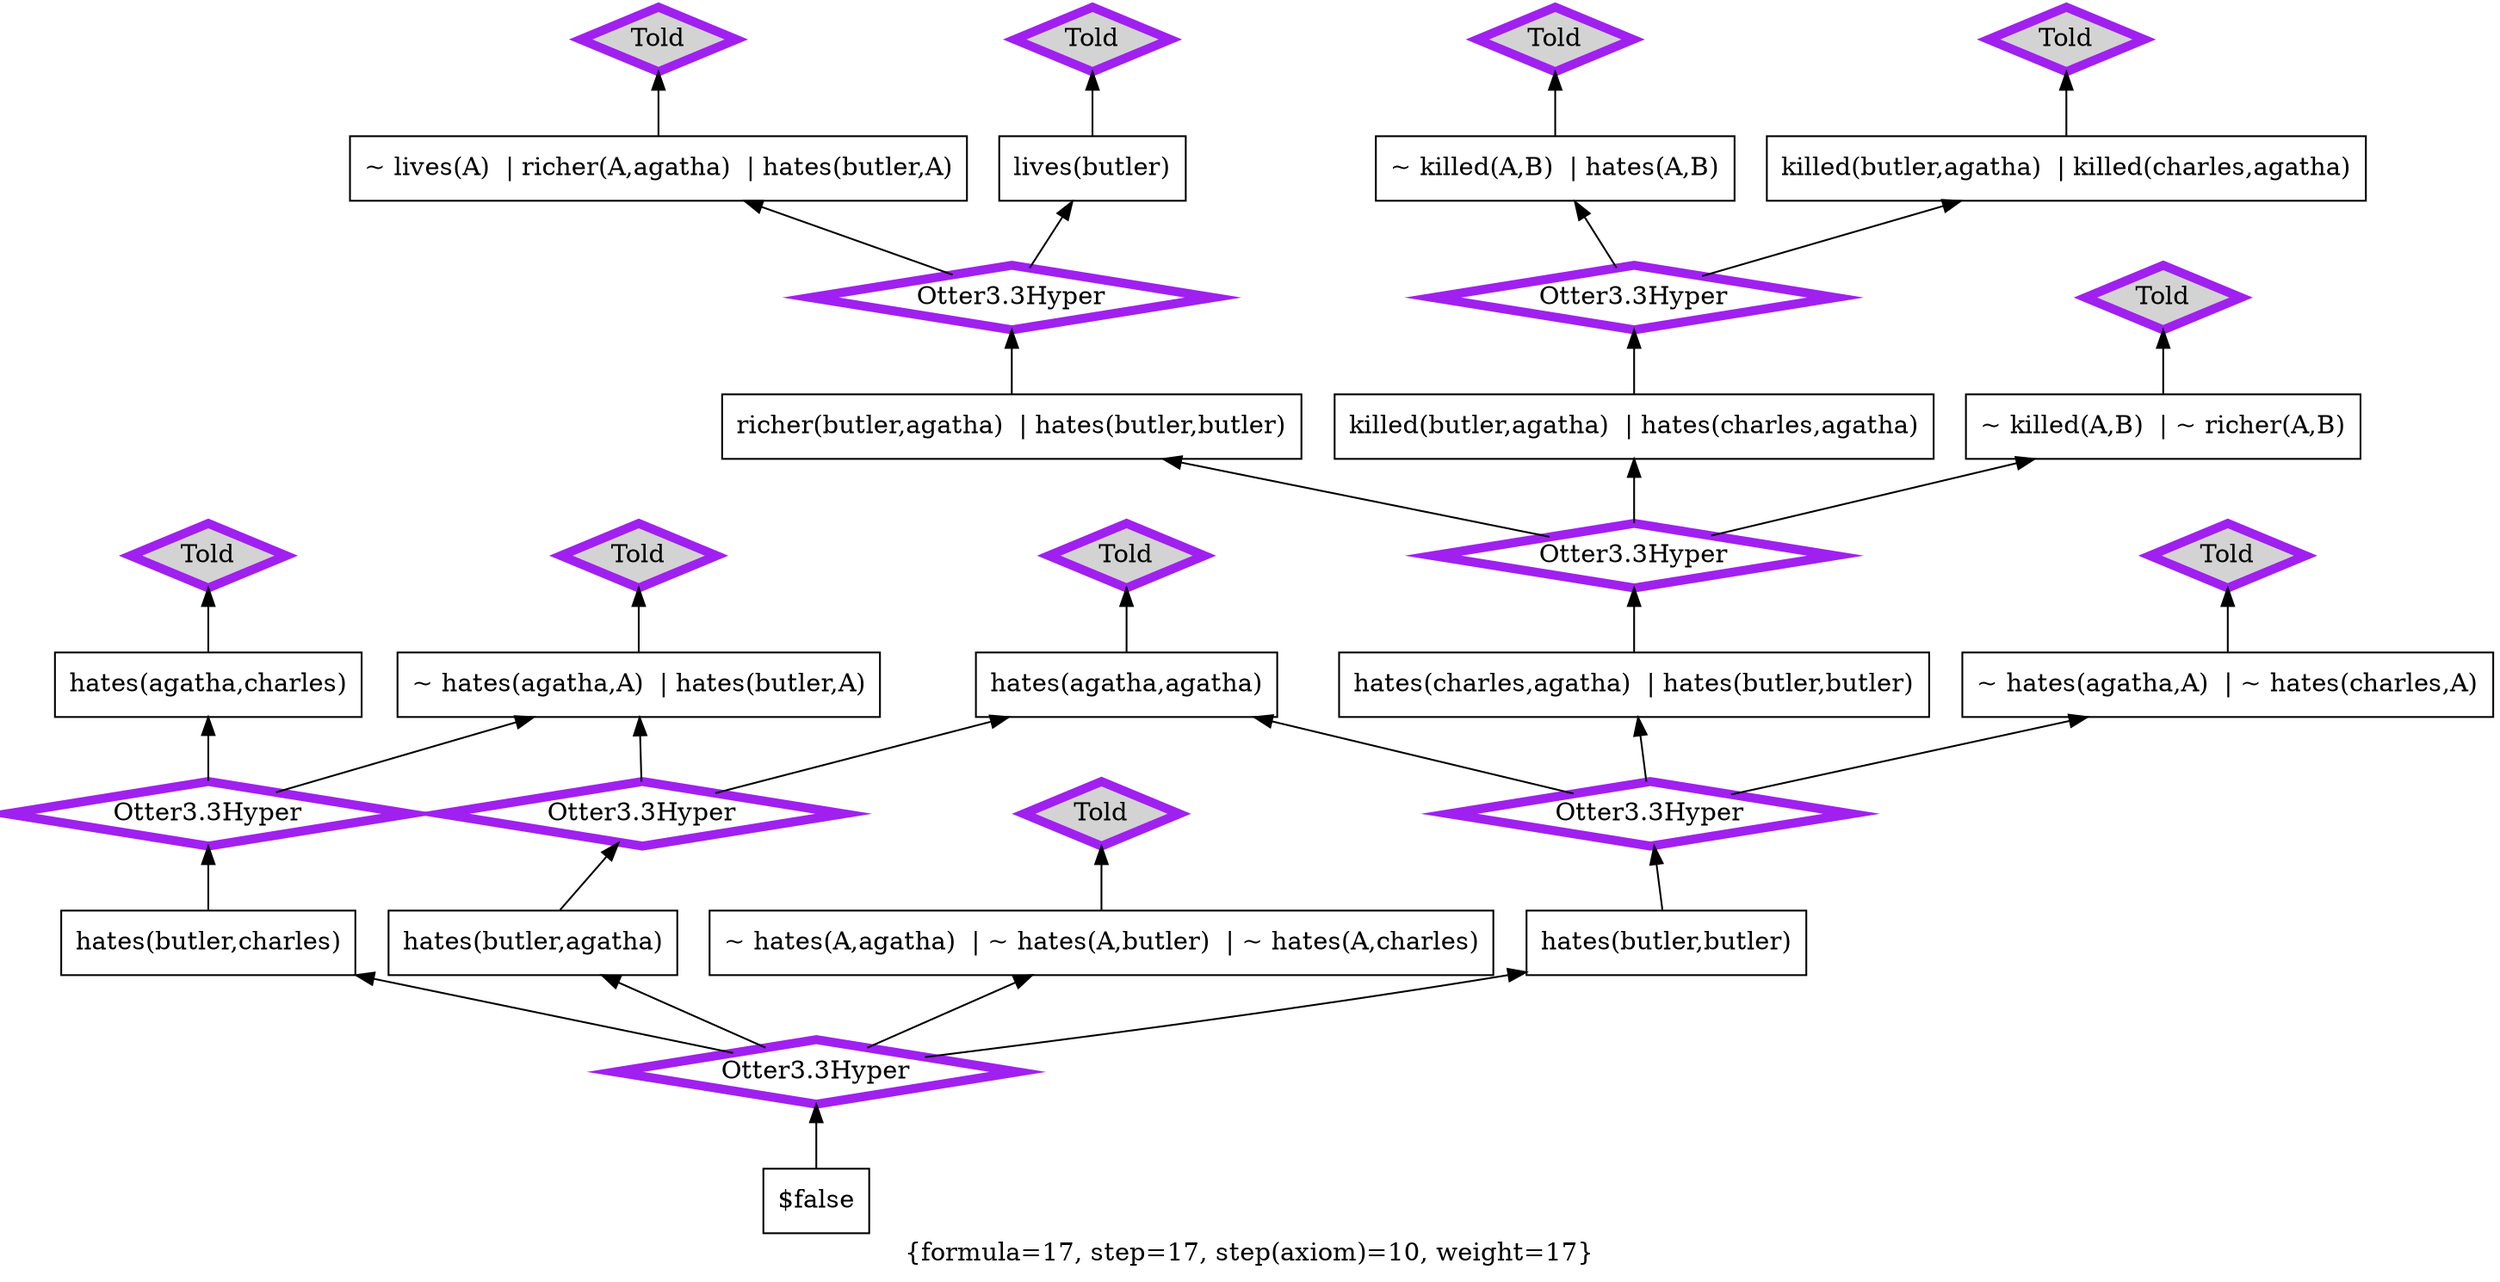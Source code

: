 digraph g 
{ rankdir=BT;
 labelloc=b label="{formula=17, step=17, step(axiom)=10, weight=17}"  
 "x_213" [ color="black" shape="box" label="~ lives(A)  | richer(A,agatha)  | hates(butler,A)" fillcolor="white" style="filled"  ];
  "x_131" [ color="black" shape="box" label="hates(agatha,agatha)" fillcolor="white" style="filled"  ];
  "x_159" [ color="black" shape="box" label="~ hates(agatha,A)  | ~ hates(charles,A)" fillcolor="white" style="filled"  ];
  "x_302" [ color="black" shape="box" label="hates(agatha,charles)" fillcolor="white" style="filled"  ];
  "x_254" [ color="black" shape="box" label="richer(butler,agatha)  | hates(butler,butler)" fillcolor="white" style="filled"  ];
  "x_171" [ color="black" shape="box" label="hates(butler,agatha)" fillcolor="white" style="filled"  ];
  "x_135" [ color="black" shape="box" label="hates(butler,charles)" fillcolor="white" style="filled"  ];
  "x_39" [ color="black" shape="box" label="~ killed(A,B)  | hates(A,B)" fillcolor="white" style="filled"  ];
  "x_392" [ color="black" shape="box" label="~ hates(A,agatha)  | ~ hates(A,butler)  | ~ hates(A,charles)" fillcolor="white" style="filled"  ];
  "x_415" [ color="black" shape="box" label="lives(butler)" fillcolor="white" style="filled"  ];
  "x_210" [ color="black" shape="box" label="hates(butler,butler)" fillcolor="white" style="filled"  ];
  "x_417" [ color="black" shape="box" label="hates(charles,agatha)  | hates(butler,butler)" fillcolor="white" style="filled"  ];
  "x_154" [ color="black" shape="box" label="killed(butler,agatha)  | hates(charles,agatha)" fillcolor="white" style="filled"  ];
  "x_102" [ color="black" shape="box" label="~ hates(agatha,A)  | hates(butler,A)" fillcolor="white" style="filled"  ];
  "x_350" [ color="black" shape="box" label="~ killed(A,B)  | ~ richer(A,B)" fillcolor="white" style="filled"  ];
  "x_269" [ color="black" shape="box" label="$false" fillcolor="white" style="filled"  ];
  "x_238" [ color="black" shape="box" label="killed(butler,agatha)  | killed(charles,agatha)" fillcolor="white" style="filled"  ];
  "-7f2be617:1240b4a10d1:-473a" [ URL="http://browser.inference-web.org/iwbrowser/BrowseNodeSet?url=http%3A%2F%2Finference-web.org%2Fproofs%2Ftptp%2FSolutions%2FPUZ%2FPUZ001-1%2FOtter---3.3%2Fanswer.owl%23ns_3" color="purple" shape="diamond" label="Told" fillcolor="lightgrey" style="filled" penwidth="5"  ];
  "x_392" -> "-7f2be617:1240b4a10d1:-473a";
  "-7f2be617:1240b4a10d1:-4710" [ URL="http://browser.inference-web.org/iwbrowser/BrowseNodeSet?url=http%3A%2F%2Finference-web.org%2Fproofs%2Ftptp%2FSolutions%2FPUZ%2FPUZ001-1%2FOtter---3.3%2Fanswer.owl%23ns_18" color="purple" shape="diamond" label="Otter3.3Hyper" fillcolor="white" style="filled" penwidth="5"  ];
  "x_154" -> "-7f2be617:1240b4a10d1:-4710";
  "-7f2be617:1240b4a10d1:-4710" -> "x_39";
  "-7f2be617:1240b4a10d1:-4710" -> "x_238";
  "-7f2be617:1240b4a10d1:-474e" [ URL="http://browser.inference-web.org/iwbrowser/BrowseNodeSet?url=http%3A%2F%2Finference-web.org%2Fproofs%2Ftptp%2FSolutions%2FPUZ%2FPUZ001-1%2FOtter---3.3%2Fanswer.owl%23ns_5" color="purple" shape="diamond" label="Told" fillcolor="lightgrey" style="filled" penwidth="5"  ];
  "x_102" -> "-7f2be617:1240b4a10d1:-474e";
  "-7f2be617:1240b4a10d1:-471f" [ URL="http://browser.inference-web.org/iwbrowser/BrowseNodeSet?url=http%3A%2F%2Finference-web.org%2Fproofs%2Ftptp%2FSolutions%2FPUZ%2FPUZ001-1%2FOtter---3.3%2Fanswer.owl%23ns_6" color="purple" shape="diamond" label="Told" fillcolor="lightgrey" style="filled" penwidth="5"  ];
  "x_213" -> "-7f2be617:1240b4a10d1:-471f";
  "-7f2be617:1240b4a10d1:-475a" [ URL="http://browser.inference-web.org/iwbrowser/BrowseNodeSet?url=http%3A%2F%2Finference-web.org%2Fproofs%2Ftptp%2FSolutions%2FPUZ%2FPUZ001-1%2FOtter---3.3%2Fanswer.owl%23answer" color="purple" shape="diamond" label="Otter3.3Hyper" fillcolor="white" style="filled" penwidth="5"  ];
  "x_269" -> "-7f2be617:1240b4a10d1:-475a";
  "-7f2be617:1240b4a10d1:-475a" -> "x_135";
  "-7f2be617:1240b4a10d1:-475a" -> "x_171";
  "-7f2be617:1240b4a10d1:-475a" -> "x_210";
  "-7f2be617:1240b4a10d1:-475a" -> "x_392";
  "-7f2be617:1240b4a10d1:-4744" [ URL="http://browser.inference-web.org/iwbrowser/BrowseNodeSet?url=http%3A%2F%2Finference-web.org%2Fproofs%2Ftptp%2FSolutions%2FPUZ%2FPUZ001-1%2FOtter---3.3%2Fanswer.owl%23ns_16" color="purple" shape="diamond" label="Otter3.3Hyper" fillcolor="white" style="filled" penwidth="5"  ];
  "x_171" -> "-7f2be617:1240b4a10d1:-4744";
  "-7f2be617:1240b4a10d1:-4744" -> "x_102";
  "-7f2be617:1240b4a10d1:-4744" -> "x_131";
  "-7f2be617:1240b4a10d1:-472a" [ URL="http://browser.inference-web.org/iwbrowser/BrowseNodeSet?url=http%3A%2F%2Finference-web.org%2Fproofs%2Ftptp%2FSolutions%2FPUZ%2FPUZ001-1%2FOtter---3.3%2Fanswer.owl%23ns_20" color="purple" shape="diamond" label="Otter3.3Hyper" fillcolor="white" style="filled" penwidth="5"  ];
  "x_417" -> "-7f2be617:1240b4a10d1:-472a";
  "-7f2be617:1240b4a10d1:-472a" -> "x_154";
  "-7f2be617:1240b4a10d1:-472a" -> "x_254";
  "-7f2be617:1240b4a10d1:-472a" -> "x_350";
  "-7f2be617:1240b4a10d1:-4706" [ URL="http://browser.inference-web.org/iwbrowser/BrowseNodeSet?url=http%3A%2F%2Finference-web.org%2Fproofs%2Ftptp%2FSolutions%2FPUZ%2FPUZ001-1%2FOtter---3.3%2Fanswer.owl%23ns_12" color="purple" shape="diamond" label="Told" fillcolor="lightgrey" style="filled" penwidth="5"  ];
  "x_238" -> "-7f2be617:1240b4a10d1:-4706";
  "-7f2be617:1240b4a10d1:-470b" [ URL="http://browser.inference-web.org/iwbrowser/BrowseNodeSet?url=http%3A%2F%2Finference-web.org%2Fproofs%2Ftptp%2FSolutions%2FPUZ%2FPUZ001-1%2FOtter---3.3%2Fanswer.owl%23ns_4" color="purple" shape="diamond" label="Told" fillcolor="lightgrey" style="filled" penwidth="5"  ];
  "x_39" -> "-7f2be617:1240b4a10d1:-470b";
  "-7f2be617:1240b4a10d1:-4753" [ URL="http://browser.inference-web.org/iwbrowser/BrowseNodeSet?url=http%3A%2F%2Finference-web.org%2Fproofs%2Ftptp%2FSolutions%2FPUZ%2FPUZ001-1%2FOtter---3.3%2Fanswer.owl%23ns_17" color="purple" shape="diamond" label="Otter3.3Hyper" fillcolor="white" style="filled" penwidth="5"  ];
  "x_135" -> "-7f2be617:1240b4a10d1:-4753";
  "-7f2be617:1240b4a10d1:-4753" -> "x_102";
  "-7f2be617:1240b4a10d1:-4753" -> "x_302";
  "-7f2be617:1240b4a10d1:-4724" [ URL="http://browser.inference-web.org/iwbrowser/BrowseNodeSet?url=http%3A%2F%2Finference-web.org%2Fproofs%2Ftptp%2FSolutions%2FPUZ%2FPUZ001-1%2FOtter---3.3%2Fanswer.owl%23ns_14" color="purple" shape="diamond" label="Otter3.3Hyper" fillcolor="white" style="filled" penwidth="5"  ];
  "x_254" -> "-7f2be617:1240b4a10d1:-4724";
  "-7f2be617:1240b4a10d1:-4724" -> "x_213";
  "-7f2be617:1240b4a10d1:-4724" -> "x_415";
  "-7f2be617:1240b4a10d1:-4715" [ URL="http://browser.inference-web.org/iwbrowser/BrowseNodeSet?url=http%3A%2F%2Finference-web.org%2Fproofs%2Ftptp%2FSolutions%2FPUZ%2FPUZ001-1%2FOtter---3.3%2Fanswer.owl%23ns_1" color="purple" shape="diamond" label="Told" fillcolor="lightgrey" style="filled" penwidth="5"  ];
  "x_350" -> "-7f2be617:1240b4a10d1:-4715";
  "-7f2be617:1240b4a10d1:-473f" [ URL="http://browser.inference-web.org/iwbrowser/BrowseNodeSet?url=http%3A%2F%2Finference-web.org%2Fproofs%2Ftptp%2FSolutions%2FPUZ%2FPUZ001-1%2FOtter---3.3%2Fanswer.owl%23ns_10" color="purple" shape="diamond" label="Told" fillcolor="lightgrey" style="filled" penwidth="5"  ];
  "x_131" -> "-7f2be617:1240b4a10d1:-473f";
  "-7f2be617:1240b4a10d1:-471a" [ URL="http://browser.inference-web.org/iwbrowser/BrowseNodeSet?url=http%3A%2F%2Finference-web.org%2Fproofs%2Ftptp%2FSolutions%2FPUZ%2FPUZ001-1%2FOtter---3.3%2Fanswer.owl%23ns_8" color="purple" shape="diamond" label="Told" fillcolor="lightgrey" style="filled" penwidth="5"  ];
  "x_415" -> "-7f2be617:1240b4a10d1:-471a";
  "-7f2be617:1240b4a10d1:-4749" [ URL="http://browser.inference-web.org/iwbrowser/BrowseNodeSet?url=http%3A%2F%2Finference-web.org%2Fproofs%2Ftptp%2FSolutions%2FPUZ%2FPUZ001-1%2FOtter---3.3%2Fanswer.owl%23ns_11" color="purple" shape="diamond" label="Told" fillcolor="lightgrey" style="filled" penwidth="5"  ];
  "x_302" -> "-7f2be617:1240b4a10d1:-4749";
  "-7f2be617:1240b4a10d1:-472f" [ URL="http://browser.inference-web.org/iwbrowser/BrowseNodeSet?url=http%3A%2F%2Finference-web.org%2Fproofs%2Ftptp%2FSolutions%2FPUZ%2FPUZ001-1%2FOtter---3.3%2Fanswer.owl%23ns_2" color="purple" shape="diamond" label="Told" fillcolor="lightgrey" style="filled" penwidth="5"  ];
  "x_159" -> "-7f2be617:1240b4a10d1:-472f";
  "-7f2be617:1240b4a10d1:-4735" [ URL="http://browser.inference-web.org/iwbrowser/BrowseNodeSet?url=http%3A%2F%2Finference-web.org%2Fproofs%2Ftptp%2FSolutions%2FPUZ%2FPUZ001-1%2FOtter---3.3%2Fanswer.owl%23ns_21" color="purple" shape="diamond" label="Otter3.3Hyper" fillcolor="white" style="filled" penwidth="5"  ];
  "x_210" -> "-7f2be617:1240b4a10d1:-4735";
  "-7f2be617:1240b4a10d1:-4735" -> "x_131";
  "-7f2be617:1240b4a10d1:-4735" -> "x_159";
  "-7f2be617:1240b4a10d1:-4735" -> "x_417";
  }
